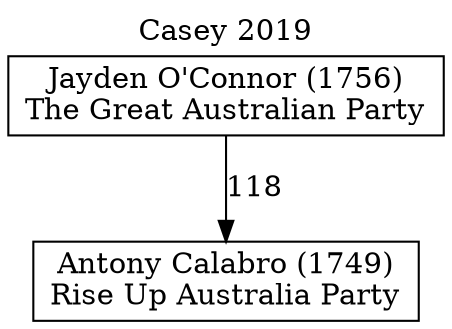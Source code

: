// House preference flow
digraph "Antony Calabro (1749)_Casey_2019" {
	graph [label="Casey 2019" labelloc=t mclimit=10]
	node [shape=box]
	"Antony Calabro (1749)" [label="Antony Calabro (1749)
Rise Up Australia Party"]
	"Jayden O'Connor (1756)" [label="Jayden O'Connor (1756)
The Great Australian Party"]
	"Jayden O'Connor (1756)" -> "Antony Calabro (1749)" [label=118]
}
